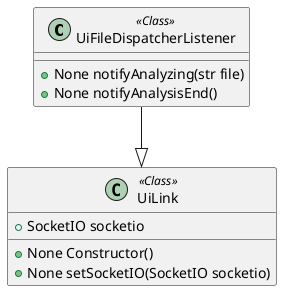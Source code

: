 @startuml
class UiFileDispatcherListener <<Class>>
{
+None notifyAnalyzing(str file)
+None notifyAnalysisEnd()
}
class UiLink <<Class>>
{
+ SocketIO socketio
+None Constructor()
+None setSocketIO(SocketIO socketio)
}
UiFileDispatcherListener --|> UiLink
@enduml
